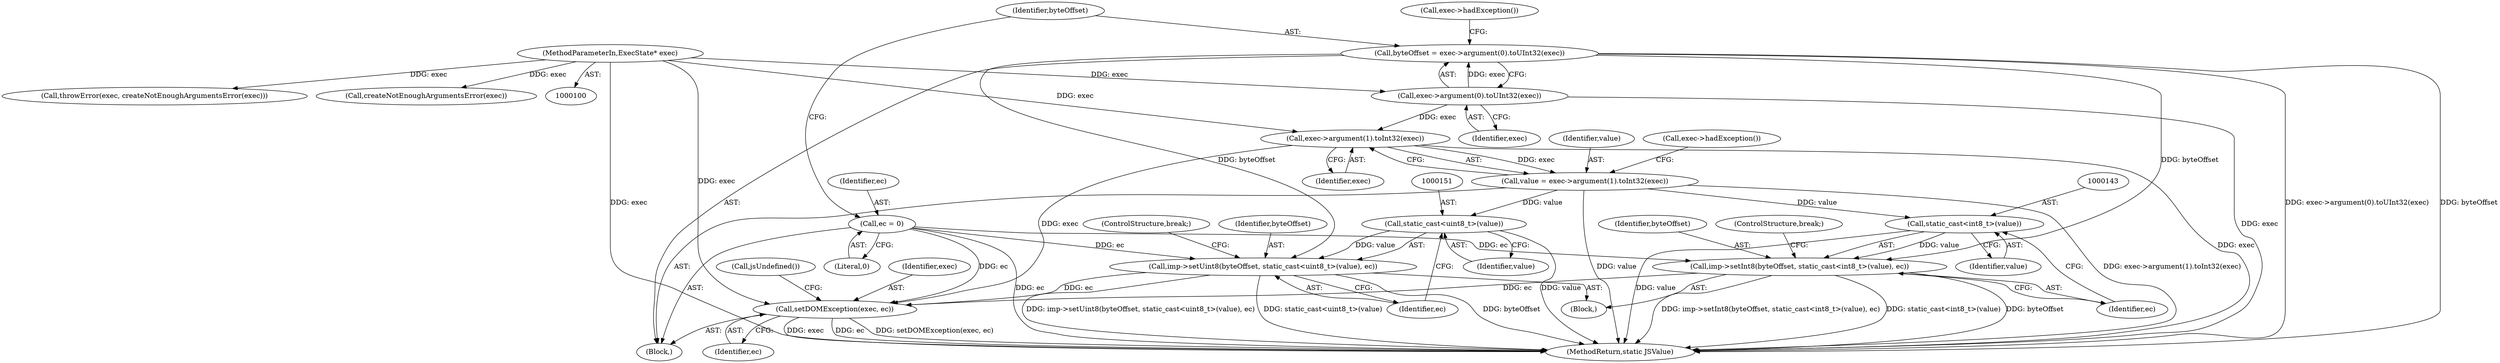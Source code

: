 digraph "0_Chrome_b944f670bb7a8a919daac497a4ea0536c954c201_0@pointer" {
"1000158" [label="(Call,setDOMException(exec, ec))"];
"1000130" [label="(Call,exec->argument(1).toInt32(exec))"];
"1000121" [label="(Call,exec->argument(0).toUInt32(exec))"];
"1000101" [label="(MethodParameterIn,ExecState* exec)"];
"1000148" [label="(Call,imp->setUint8(byteOffset, static_cast<uint8_t>(value), ec))"];
"1000119" [label="(Call,byteOffset = exec->argument(0).toUInt32(exec))"];
"1000150" [label="(Call,static_cast<uint8_t>(value))"];
"1000128" [label="(Call,value = exec->argument(1).toInt32(exec))"];
"1000115" [label="(Call,ec = 0)"];
"1000140" [label="(Call,imp->setInt8(byteOffset, static_cast<int8_t>(value), ec))"];
"1000142" [label="(Call,static_cast<int8_t>(value))"];
"1000122" [label="(Identifier,exec)"];
"1000150" [label="(Call,static_cast<uint8_t>(value))"];
"1000117" [label="(Literal,0)"];
"1000154" [label="(ControlStructure,break;)"];
"1000141" [label="(Identifier,byteOffset)"];
"1000162" [label="(Call,jsUndefined())"];
"1000142" [label="(Call,static_cast<int8_t>(value))"];
"1000116" [label="(Identifier,ec)"];
"1000119" [label="(Call,byteOffset = exec->argument(0).toUInt32(exec))"];
"1000128" [label="(Call,value = exec->argument(1).toInt32(exec))"];
"1000160" [label="(Identifier,ec)"];
"1000159" [label="(Identifier,exec)"];
"1000133" [label="(Call,exec->hadException())"];
"1000121" [label="(Call,exec->argument(0).toUInt32(exec))"];
"1000140" [label="(Call,imp->setInt8(byteOffset, static_cast<int8_t>(value), ec))"];
"1000110" [label="(Call,throwError(exec, createNotEnoughArgumentsError(exec)))"];
"1000144" [label="(Identifier,value)"];
"1000131" [label="(Identifier,exec)"];
"1000153" [label="(Identifier,ec)"];
"1000120" [label="(Identifier,byteOffset)"];
"1000130" [label="(Call,exec->argument(1).toInt32(exec))"];
"1000112" [label="(Call,createNotEnoughArgumentsError(exec))"];
"1000104" [label="(Block,)"];
"1000138" [label="(Block,)"];
"1000101" [label="(MethodParameterIn,ExecState* exec)"];
"1000152" [label="(Identifier,value)"];
"1000145" [label="(Identifier,ec)"];
"1000149" [label="(Identifier,byteOffset)"];
"1000115" [label="(Call,ec = 0)"];
"1000124" [label="(Call,exec->hadException())"];
"1000158" [label="(Call,setDOMException(exec, ec))"];
"1000129" [label="(Identifier,value)"];
"1000146" [label="(ControlStructure,break;)"];
"1000148" [label="(Call,imp->setUint8(byteOffset, static_cast<uint8_t>(value), ec))"];
"1000163" [label="(MethodReturn,static JSValue)"];
"1000158" -> "1000104"  [label="AST: "];
"1000158" -> "1000160"  [label="CFG: "];
"1000159" -> "1000158"  [label="AST: "];
"1000160" -> "1000158"  [label="AST: "];
"1000162" -> "1000158"  [label="CFG: "];
"1000158" -> "1000163"  [label="DDG: exec"];
"1000158" -> "1000163"  [label="DDG: ec"];
"1000158" -> "1000163"  [label="DDG: setDOMException(exec, ec)"];
"1000130" -> "1000158"  [label="DDG: exec"];
"1000101" -> "1000158"  [label="DDG: exec"];
"1000148" -> "1000158"  [label="DDG: ec"];
"1000140" -> "1000158"  [label="DDG: ec"];
"1000115" -> "1000158"  [label="DDG: ec"];
"1000130" -> "1000128"  [label="AST: "];
"1000130" -> "1000131"  [label="CFG: "];
"1000131" -> "1000130"  [label="AST: "];
"1000128" -> "1000130"  [label="CFG: "];
"1000130" -> "1000163"  [label="DDG: exec"];
"1000130" -> "1000128"  [label="DDG: exec"];
"1000121" -> "1000130"  [label="DDG: exec"];
"1000101" -> "1000130"  [label="DDG: exec"];
"1000121" -> "1000119"  [label="AST: "];
"1000121" -> "1000122"  [label="CFG: "];
"1000122" -> "1000121"  [label="AST: "];
"1000119" -> "1000121"  [label="CFG: "];
"1000121" -> "1000163"  [label="DDG: exec"];
"1000121" -> "1000119"  [label="DDG: exec"];
"1000101" -> "1000121"  [label="DDG: exec"];
"1000101" -> "1000100"  [label="AST: "];
"1000101" -> "1000163"  [label="DDG: exec"];
"1000101" -> "1000110"  [label="DDG: exec"];
"1000101" -> "1000112"  [label="DDG: exec"];
"1000148" -> "1000138"  [label="AST: "];
"1000148" -> "1000153"  [label="CFG: "];
"1000149" -> "1000148"  [label="AST: "];
"1000150" -> "1000148"  [label="AST: "];
"1000153" -> "1000148"  [label="AST: "];
"1000154" -> "1000148"  [label="CFG: "];
"1000148" -> "1000163"  [label="DDG: static_cast<uint8_t>(value)"];
"1000148" -> "1000163"  [label="DDG: byteOffset"];
"1000148" -> "1000163"  [label="DDG: imp->setUint8(byteOffset, static_cast<uint8_t>(value), ec)"];
"1000119" -> "1000148"  [label="DDG: byteOffset"];
"1000150" -> "1000148"  [label="DDG: value"];
"1000115" -> "1000148"  [label="DDG: ec"];
"1000119" -> "1000104"  [label="AST: "];
"1000120" -> "1000119"  [label="AST: "];
"1000124" -> "1000119"  [label="CFG: "];
"1000119" -> "1000163"  [label="DDG: exec->argument(0).toUInt32(exec)"];
"1000119" -> "1000163"  [label="DDG: byteOffset"];
"1000119" -> "1000140"  [label="DDG: byteOffset"];
"1000150" -> "1000152"  [label="CFG: "];
"1000151" -> "1000150"  [label="AST: "];
"1000152" -> "1000150"  [label="AST: "];
"1000153" -> "1000150"  [label="CFG: "];
"1000150" -> "1000163"  [label="DDG: value"];
"1000128" -> "1000150"  [label="DDG: value"];
"1000128" -> "1000104"  [label="AST: "];
"1000129" -> "1000128"  [label="AST: "];
"1000133" -> "1000128"  [label="CFG: "];
"1000128" -> "1000163"  [label="DDG: exec->argument(1).toInt32(exec)"];
"1000128" -> "1000163"  [label="DDG: value"];
"1000128" -> "1000142"  [label="DDG: value"];
"1000115" -> "1000104"  [label="AST: "];
"1000115" -> "1000117"  [label="CFG: "];
"1000116" -> "1000115"  [label="AST: "];
"1000117" -> "1000115"  [label="AST: "];
"1000120" -> "1000115"  [label="CFG: "];
"1000115" -> "1000163"  [label="DDG: ec"];
"1000115" -> "1000140"  [label="DDG: ec"];
"1000140" -> "1000138"  [label="AST: "];
"1000140" -> "1000145"  [label="CFG: "];
"1000141" -> "1000140"  [label="AST: "];
"1000142" -> "1000140"  [label="AST: "];
"1000145" -> "1000140"  [label="AST: "];
"1000146" -> "1000140"  [label="CFG: "];
"1000140" -> "1000163"  [label="DDG: static_cast<int8_t>(value)"];
"1000140" -> "1000163"  [label="DDG: byteOffset"];
"1000140" -> "1000163"  [label="DDG: imp->setInt8(byteOffset, static_cast<int8_t>(value), ec)"];
"1000142" -> "1000140"  [label="DDG: value"];
"1000142" -> "1000144"  [label="CFG: "];
"1000143" -> "1000142"  [label="AST: "];
"1000144" -> "1000142"  [label="AST: "];
"1000145" -> "1000142"  [label="CFG: "];
"1000142" -> "1000163"  [label="DDG: value"];
}
